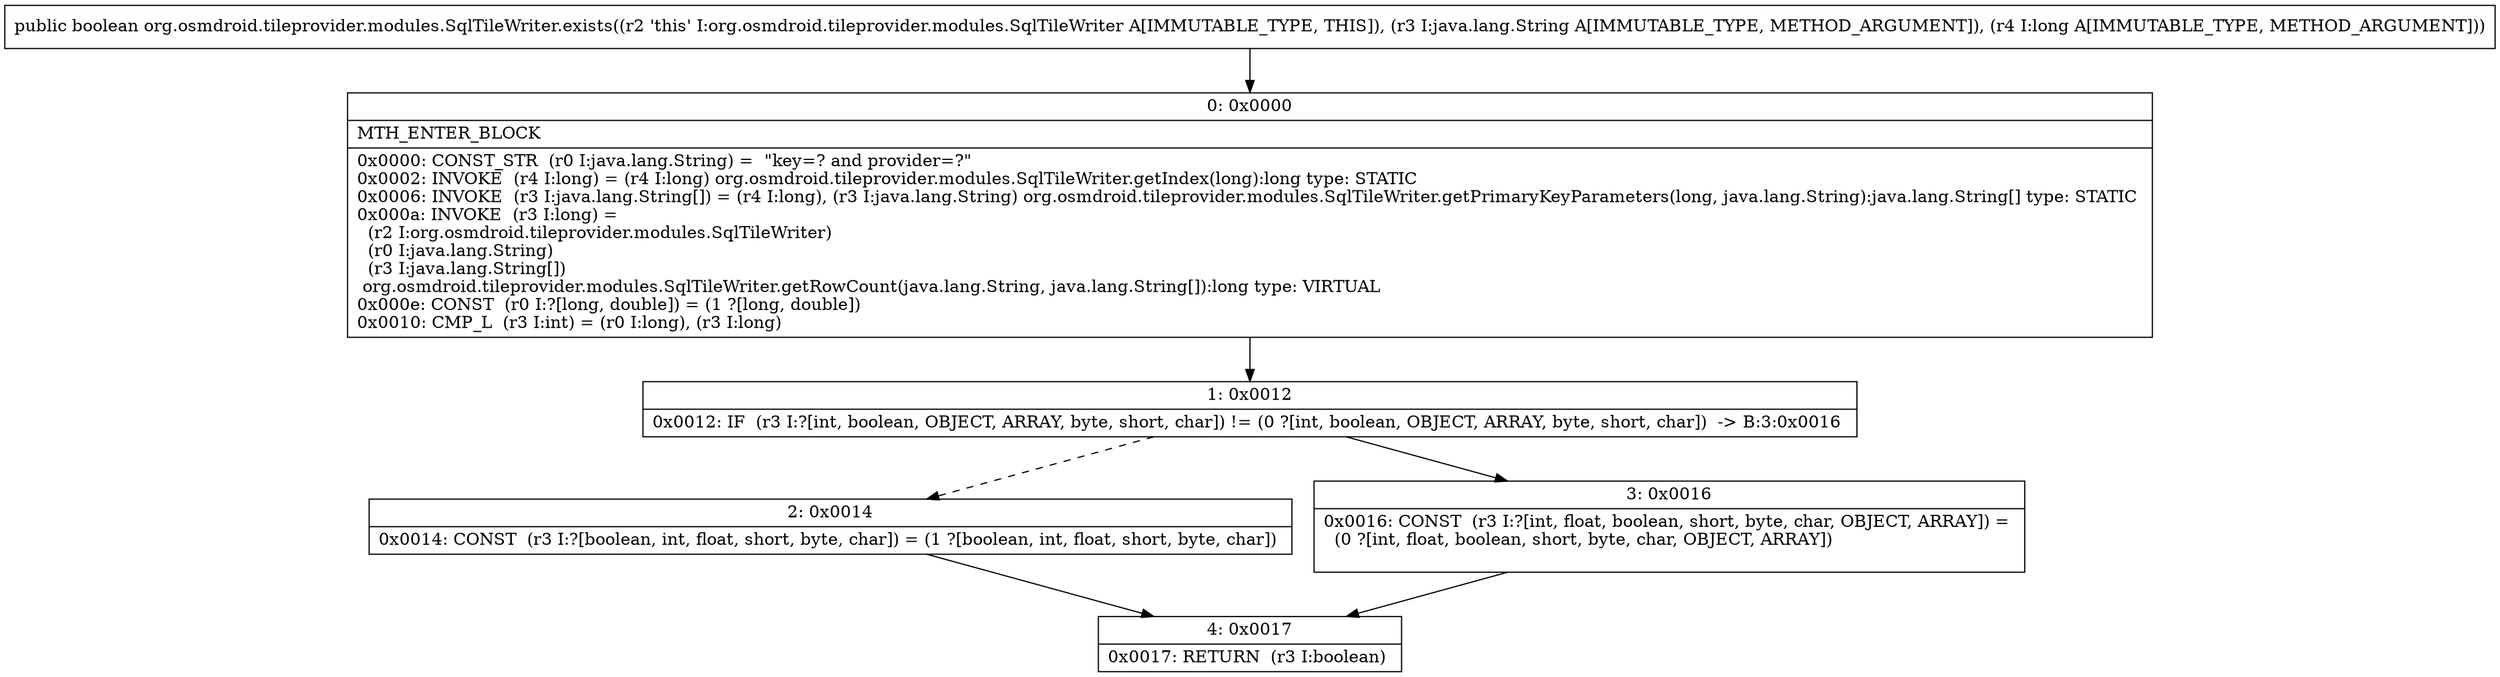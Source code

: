 digraph "CFG fororg.osmdroid.tileprovider.modules.SqlTileWriter.exists(Ljava\/lang\/String;J)Z" {
Node_0 [shape=record,label="{0\:\ 0x0000|MTH_ENTER_BLOCK\l|0x0000: CONST_STR  (r0 I:java.lang.String) =  \"key=? and provider=?\" \l0x0002: INVOKE  (r4 I:long) = (r4 I:long) org.osmdroid.tileprovider.modules.SqlTileWriter.getIndex(long):long type: STATIC \l0x0006: INVOKE  (r3 I:java.lang.String[]) = (r4 I:long), (r3 I:java.lang.String) org.osmdroid.tileprovider.modules.SqlTileWriter.getPrimaryKeyParameters(long, java.lang.String):java.lang.String[] type: STATIC \l0x000a: INVOKE  (r3 I:long) = \l  (r2 I:org.osmdroid.tileprovider.modules.SqlTileWriter)\l  (r0 I:java.lang.String)\l  (r3 I:java.lang.String[])\l org.osmdroid.tileprovider.modules.SqlTileWriter.getRowCount(java.lang.String, java.lang.String[]):long type: VIRTUAL \l0x000e: CONST  (r0 I:?[long, double]) = (1 ?[long, double]) \l0x0010: CMP_L  (r3 I:int) = (r0 I:long), (r3 I:long) \l}"];
Node_1 [shape=record,label="{1\:\ 0x0012|0x0012: IF  (r3 I:?[int, boolean, OBJECT, ARRAY, byte, short, char]) != (0 ?[int, boolean, OBJECT, ARRAY, byte, short, char])  \-\> B:3:0x0016 \l}"];
Node_2 [shape=record,label="{2\:\ 0x0014|0x0014: CONST  (r3 I:?[boolean, int, float, short, byte, char]) = (1 ?[boolean, int, float, short, byte, char]) \l}"];
Node_3 [shape=record,label="{3\:\ 0x0016|0x0016: CONST  (r3 I:?[int, float, boolean, short, byte, char, OBJECT, ARRAY]) = \l  (0 ?[int, float, boolean, short, byte, char, OBJECT, ARRAY])\l \l}"];
Node_4 [shape=record,label="{4\:\ 0x0017|0x0017: RETURN  (r3 I:boolean) \l}"];
MethodNode[shape=record,label="{public boolean org.osmdroid.tileprovider.modules.SqlTileWriter.exists((r2 'this' I:org.osmdroid.tileprovider.modules.SqlTileWriter A[IMMUTABLE_TYPE, THIS]), (r3 I:java.lang.String A[IMMUTABLE_TYPE, METHOD_ARGUMENT]), (r4 I:long A[IMMUTABLE_TYPE, METHOD_ARGUMENT])) }"];
MethodNode -> Node_0;
Node_0 -> Node_1;
Node_1 -> Node_2[style=dashed];
Node_1 -> Node_3;
Node_2 -> Node_4;
Node_3 -> Node_4;
}

